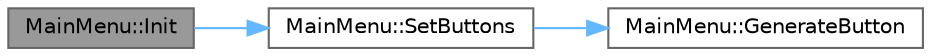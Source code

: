 digraph "MainMenu::Init"
{
 // LATEX_PDF_SIZE
  bgcolor="transparent";
  edge [fontname=Helvetica,fontsize=10,labelfontname=Helvetica,labelfontsize=10];
  node [fontname=Helvetica,fontsize=10,shape=box,height=0.2,width=0.4];
  rankdir="LR";
  Node1 [id="Node000001",label="MainMenu::Init",height=0.2,width=0.4,color="gray40", fillcolor="grey60", style="filled", fontcolor="black",tooltip="Initializes the main menu state."];
  Node1 -> Node2 [id="edge1_Node000001_Node000002",color="steelblue1",style="solid",tooltip=" "];
  Node2 [id="Node000002",label="MainMenu::SetButtons",height=0.2,width=0.4,color="grey40", fillcolor="white", style="filled",URL="$class_main_menu.html#ac38a68fc63800c9d1d9302bc0ebbc766",tooltip="Sets up the buttons in the main menu."];
  Node2 -> Node3 [id="edge2_Node000002_Node000003",color="steelblue1",style="solid",tooltip=" "];
  Node3 [id="Node000003",label="MainMenu::GenerateButton",height=0.2,width=0.4,color="grey40", fillcolor="white", style="filled",URL="$class_main_menu.html#a8bf0dbc2905e93e64c7c324a5cfda3a5",tooltip="Generates a button with the specified font, name, position, and text."];
}

